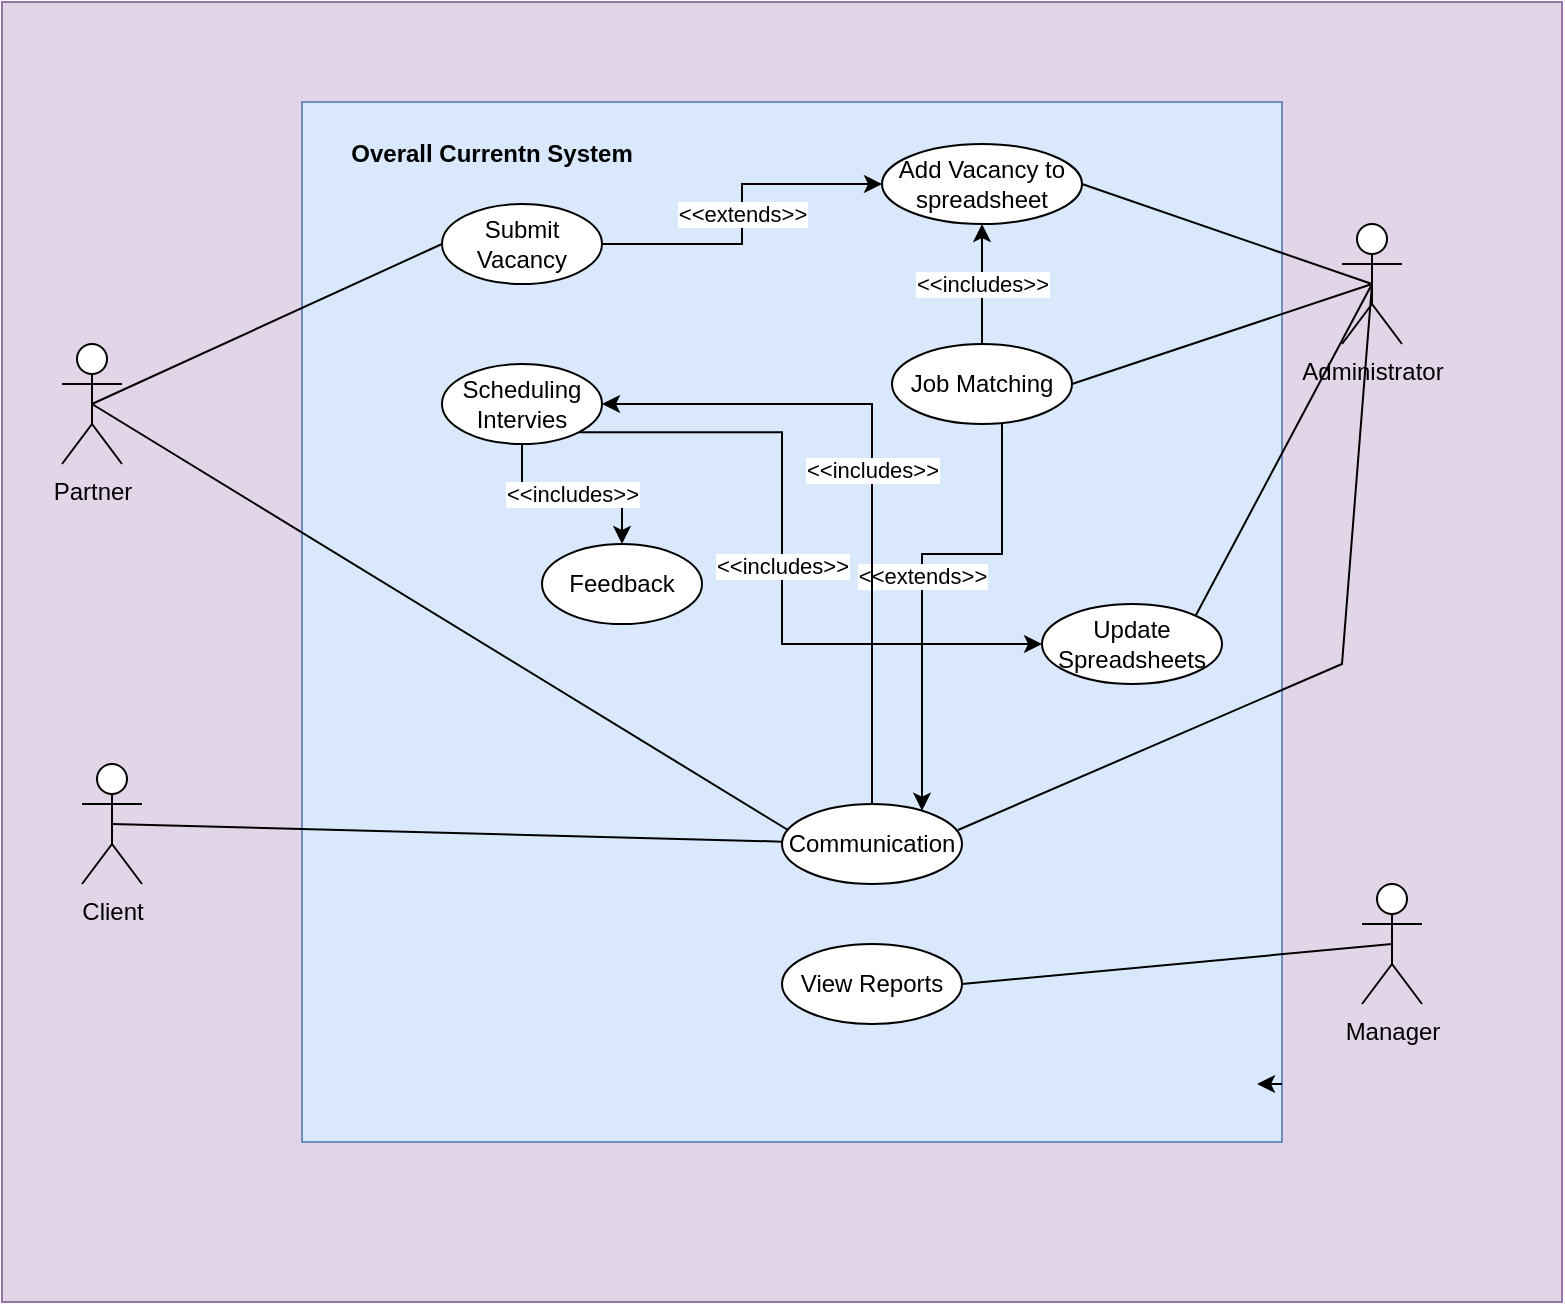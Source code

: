 <mxfile version="20.8.20" type="github"><diagram name="Page-1" id="PKIzrwGW0c5EL4xB0Z7C"><mxGraphModel dx="1589" dy="822" grid="1" gridSize="10" guides="1" tooltips="1" connect="1" arrows="1" fold="1" page="1" pageScale="1" pageWidth="850" pageHeight="1100" math="0" shadow="0"><root><mxCell id="0"/><mxCell id="1" parent="0"/><mxCell id="bDSg5JVOqPfibNGjUmkw-57" value="" style="rounded=0;whiteSpace=wrap;html=1;fillColor=#e1d5e7;strokeColor=#9673a6;" vertex="1" parent="1"><mxGeometry x="80" y="90" width="780" height="650" as="geometry"/></mxCell><mxCell id="bDSg5JVOqPfibNGjUmkw-52" value="" style="rounded=0;whiteSpace=wrap;html=1;fillColor=#dae8fc;strokeColor=#6c8ebf;" vertex="1" parent="1"><mxGeometry x="230" y="140" width="490" height="520" as="geometry"/></mxCell><mxCell id="bDSg5JVOqPfibNGjUmkw-2" value="Partner" style="shape=umlActor;verticalLabelPosition=bottom;verticalAlign=top;html=1;outlineConnect=0;" vertex="1" parent="1"><mxGeometry x="110" y="261" width="30" height="60" as="geometry"/></mxCell><mxCell id="bDSg5JVOqPfibNGjUmkw-3" value="Client" style="shape=umlActor;verticalLabelPosition=bottom;verticalAlign=top;html=1;outlineConnect=0;" vertex="1" parent="1"><mxGeometry x="120" y="471" width="30" height="60" as="geometry"/></mxCell><mxCell id="bDSg5JVOqPfibNGjUmkw-4" value="Administrator" style="shape=umlActor;verticalLabelPosition=bottom;verticalAlign=top;html=1;outlineConnect=0;" vertex="1" parent="1"><mxGeometry x="750" y="201" width="30" height="60" as="geometry"/></mxCell><mxCell id="bDSg5JVOqPfibNGjUmkw-6" value="Manager" style="shape=umlActor;verticalLabelPosition=bottom;verticalAlign=top;html=1;outlineConnect=0;" vertex="1" parent="1"><mxGeometry x="760" y="531" width="30" height="60" as="geometry"/></mxCell><mxCell id="bDSg5JVOqPfibNGjUmkw-28" value="&amp;lt;&amp;lt;extends&amp;gt;&amp;gt;" style="edgeStyle=orthogonalEdgeStyle;rounded=0;orthogonalLoop=1;jettySize=auto;html=1;" edge="1" parent="1" source="bDSg5JVOqPfibNGjUmkw-12" target="bDSg5JVOqPfibNGjUmkw-13"><mxGeometry relative="1" as="geometry"/></mxCell><mxCell id="bDSg5JVOqPfibNGjUmkw-12" value="Submit Vacancy" style="ellipse;whiteSpace=wrap;html=1;" vertex="1" parent="1"><mxGeometry x="300" y="191" width="80" height="40" as="geometry"/></mxCell><mxCell id="bDSg5JVOqPfibNGjUmkw-13" value="Add Vacancy to spreadsheet" style="ellipse;whiteSpace=wrap;html=1;" vertex="1" parent="1"><mxGeometry x="520" y="161" width="100" height="40" as="geometry"/></mxCell><mxCell id="bDSg5JVOqPfibNGjUmkw-36" value="&amp;lt;&amp;lt;extends&amp;gt;&amp;gt;" style="edgeStyle=orthogonalEdgeStyle;rounded=0;orthogonalLoop=1;jettySize=auto;html=1;" edge="1" parent="1" source="bDSg5JVOqPfibNGjUmkw-20" target="bDSg5JVOqPfibNGjUmkw-34"><mxGeometry relative="1" as="geometry"><Array as="points"><mxPoint x="580" y="366"/><mxPoint x="540" y="366"/></Array></mxGeometry></mxCell><mxCell id="bDSg5JVOqPfibNGjUmkw-37" value="&amp;lt;&amp;lt;includes&amp;gt;&amp;gt;" style="edgeStyle=orthogonalEdgeStyle;rounded=0;orthogonalLoop=1;jettySize=auto;html=1;" edge="1" parent="1" source="bDSg5JVOqPfibNGjUmkw-20" target="bDSg5JVOqPfibNGjUmkw-13"><mxGeometry relative="1" as="geometry"/></mxCell><mxCell id="bDSg5JVOqPfibNGjUmkw-20" value="Job Matching" style="ellipse;whiteSpace=wrap;html=1;" vertex="1" parent="1"><mxGeometry x="525" y="261" width="90" height="40" as="geometry"/></mxCell><mxCell id="bDSg5JVOqPfibNGjUmkw-24" value="" style="endArrow=none;html=1;rounded=0;entryX=0;entryY=0.5;entryDx=0;entryDy=0;exitX=0.5;exitY=0.5;exitDx=0;exitDy=0;exitPerimeter=0;" edge="1" parent="1" source="bDSg5JVOqPfibNGjUmkw-2" target="bDSg5JVOqPfibNGjUmkw-12"><mxGeometry width="50" height="50" relative="1" as="geometry"><mxPoint x="390" y="241" as="sourcePoint"/><mxPoint x="440" y="191" as="targetPoint"/></mxGeometry></mxCell><mxCell id="bDSg5JVOqPfibNGjUmkw-30" value="" style="endArrow=none;html=1;rounded=0;entryX=0.5;entryY=0.5;entryDx=0;entryDy=0;entryPerimeter=0;exitX=1;exitY=0.5;exitDx=0;exitDy=0;" edge="1" parent="1" source="bDSg5JVOqPfibNGjUmkw-13" target="bDSg5JVOqPfibNGjUmkw-4"><mxGeometry width="50" height="50" relative="1" as="geometry"><mxPoint x="560" y="181" as="sourcePoint"/><mxPoint x="610" y="131" as="targetPoint"/></mxGeometry></mxCell><mxCell id="bDSg5JVOqPfibNGjUmkw-33" value="" style="endArrow=none;html=1;rounded=0;entryX=0.5;entryY=0.5;entryDx=0;entryDy=0;entryPerimeter=0;exitX=1;exitY=0.5;exitDx=0;exitDy=0;" edge="1" parent="1" source="bDSg5JVOqPfibNGjUmkw-20" target="bDSg5JVOqPfibNGjUmkw-4"><mxGeometry width="50" height="50" relative="1" as="geometry"><mxPoint x="570" y="191" as="sourcePoint"/><mxPoint x="725" y="221" as="targetPoint"/></mxGeometry></mxCell><mxCell id="bDSg5JVOqPfibNGjUmkw-45" value="&amp;lt;&amp;lt;includes&amp;gt;&amp;gt;" style="edgeStyle=orthogonalEdgeStyle;rounded=0;orthogonalLoop=1;jettySize=auto;html=1;exitX=0.5;exitY=0;exitDx=0;exitDy=0;entryX=1;entryY=0.5;entryDx=0;entryDy=0;" edge="1" parent="1" source="bDSg5JVOqPfibNGjUmkw-34" target="bDSg5JVOqPfibNGjUmkw-38"><mxGeometry relative="1" as="geometry"/></mxCell><mxCell id="bDSg5JVOqPfibNGjUmkw-34" value="Communication" style="ellipse;whiteSpace=wrap;html=1;" vertex="1" parent="1"><mxGeometry x="470" y="491" width="90" height="40" as="geometry"/></mxCell><mxCell id="bDSg5JVOqPfibNGjUmkw-35" value="" style="endArrow=none;html=1;rounded=0;exitX=0.978;exitY=0.325;exitDx=0;exitDy=0;exitPerimeter=0;entryX=0.5;entryY=0.5;entryDx=0;entryDy=0;entryPerimeter=0;" edge="1" parent="1" source="bDSg5JVOqPfibNGjUmkw-34" target="bDSg5JVOqPfibNGjUmkw-4"><mxGeometry width="50" height="50" relative="1" as="geometry"><mxPoint x="565" y="291" as="sourcePoint"/><mxPoint x="715" y="211" as="targetPoint"/><Array as="points"><mxPoint x="750" y="421"/></Array></mxGeometry></mxCell><mxCell id="bDSg5JVOqPfibNGjUmkw-42" value="&amp;lt;&amp;lt;includes&amp;gt;&amp;gt;" style="edgeStyle=orthogonalEdgeStyle;rounded=0;orthogonalLoop=1;jettySize=auto;html=1;" edge="1" parent="1" source="bDSg5JVOqPfibNGjUmkw-38" target="bDSg5JVOqPfibNGjUmkw-41"><mxGeometry relative="1" as="geometry"/></mxCell><mxCell id="bDSg5JVOqPfibNGjUmkw-48" value="&amp;lt;&amp;lt;includes&amp;gt;&amp;gt;" style="edgeStyle=orthogonalEdgeStyle;rounded=0;orthogonalLoop=1;jettySize=auto;html=1;exitX=1;exitY=1;exitDx=0;exitDy=0;entryX=0;entryY=0.5;entryDx=0;entryDy=0;" edge="1" parent="1" source="bDSg5JVOqPfibNGjUmkw-38" target="bDSg5JVOqPfibNGjUmkw-47"><mxGeometry relative="1" as="geometry"><Array as="points"><mxPoint x="470" y="305"/><mxPoint x="470" y="411"/></Array></mxGeometry></mxCell><mxCell id="bDSg5JVOqPfibNGjUmkw-38" value="Scheduling Intervies" style="ellipse;whiteSpace=wrap;html=1;" vertex="1" parent="1"><mxGeometry x="300" y="271" width="80" height="40" as="geometry"/></mxCell><mxCell id="bDSg5JVOqPfibNGjUmkw-39" value="" style="endArrow=none;html=1;rounded=0;exitX=0.5;exitY=0.5;exitDx=0;exitDy=0;exitPerimeter=0;" edge="1" parent="1" source="bDSg5JVOqPfibNGjUmkw-3" target="bDSg5JVOqPfibNGjUmkw-34"><mxGeometry width="50" height="50" relative="1" as="geometry"><mxPoint x="400" y="331" as="sourcePoint"/><mxPoint x="450" y="281" as="targetPoint"/></mxGeometry></mxCell><mxCell id="bDSg5JVOqPfibNGjUmkw-40" value="" style="endArrow=none;html=1;rounded=0;exitX=0.5;exitY=0.5;exitDx=0;exitDy=0;exitPerimeter=0;entryX=0.033;entryY=0.325;entryDx=0;entryDy=0;entryPerimeter=0;" edge="1" parent="1" source="bDSg5JVOqPfibNGjUmkw-2" target="bDSg5JVOqPfibNGjUmkw-34"><mxGeometry width="50" height="50" relative="1" as="geometry"><mxPoint x="165" y="222" as="sourcePoint"/><mxPoint x="420" y="231" as="targetPoint"/></mxGeometry></mxCell><mxCell id="bDSg5JVOqPfibNGjUmkw-41" value="Feedback" style="ellipse;whiteSpace=wrap;html=1;" vertex="1" parent="1"><mxGeometry x="350" y="361" width="80" height="40" as="geometry"/></mxCell><mxCell id="bDSg5JVOqPfibNGjUmkw-43" style="edgeStyle=orthogonalEdgeStyle;rounded=0;orthogonalLoop=1;jettySize=auto;html=1;exitX=1;exitY=1;exitDx=0;exitDy=0;entryX=0.974;entryY=1;entryDx=0;entryDy=0;entryPerimeter=0;" edge="1" parent="1"><mxGeometry relative="1" as="geometry"><mxPoint x="720" y="631" as="sourcePoint"/><mxPoint x="707.52" y="631" as="targetPoint"/></mxGeometry></mxCell><mxCell id="bDSg5JVOqPfibNGjUmkw-46" value="Overall Currentn System" style="text;html=1;strokeColor=none;fillColor=none;align=center;verticalAlign=middle;whiteSpace=wrap;rounded=0;fontStyle=1" vertex="1" parent="1"><mxGeometry x="240" y="151" width="170" height="30" as="geometry"/></mxCell><mxCell id="bDSg5JVOqPfibNGjUmkw-47" value="Update Spreadsheets" style="ellipse;whiteSpace=wrap;html=1;" vertex="1" parent="1"><mxGeometry x="600" y="391" width="90" height="40" as="geometry"/></mxCell><mxCell id="bDSg5JVOqPfibNGjUmkw-50" value="" style="endArrow=none;html=1;rounded=0;entryX=0.5;entryY=0.5;entryDx=0;entryDy=0;entryPerimeter=0;exitX=1;exitY=0;exitDx=0;exitDy=0;" edge="1" parent="1" source="bDSg5JVOqPfibNGjUmkw-47" target="bDSg5JVOqPfibNGjUmkw-4"><mxGeometry width="50" height="50" relative="1" as="geometry"><mxPoint x="625" y="291" as="sourcePoint"/><mxPoint x="775" y="241" as="targetPoint"/></mxGeometry></mxCell><mxCell id="bDSg5JVOqPfibNGjUmkw-53" value="View Reports" style="ellipse;whiteSpace=wrap;html=1;" vertex="1" parent="1"><mxGeometry x="470" y="561" width="90" height="40" as="geometry"/></mxCell><mxCell id="bDSg5JVOqPfibNGjUmkw-54" value="" style="endArrow=none;html=1;rounded=0;entryX=0.5;entryY=0.5;entryDx=0;entryDy=0;entryPerimeter=0;exitX=1;exitY=0.5;exitDx=0;exitDy=0;" edge="1" parent="1" source="bDSg5JVOqPfibNGjUmkw-53" target="bDSg5JVOqPfibNGjUmkw-6"><mxGeometry width="50" height="50" relative="1" as="geometry"><mxPoint x="687" y="407" as="sourcePoint"/><mxPoint x="775" y="241" as="targetPoint"/></mxGeometry></mxCell></root></mxGraphModel></diagram></mxfile>